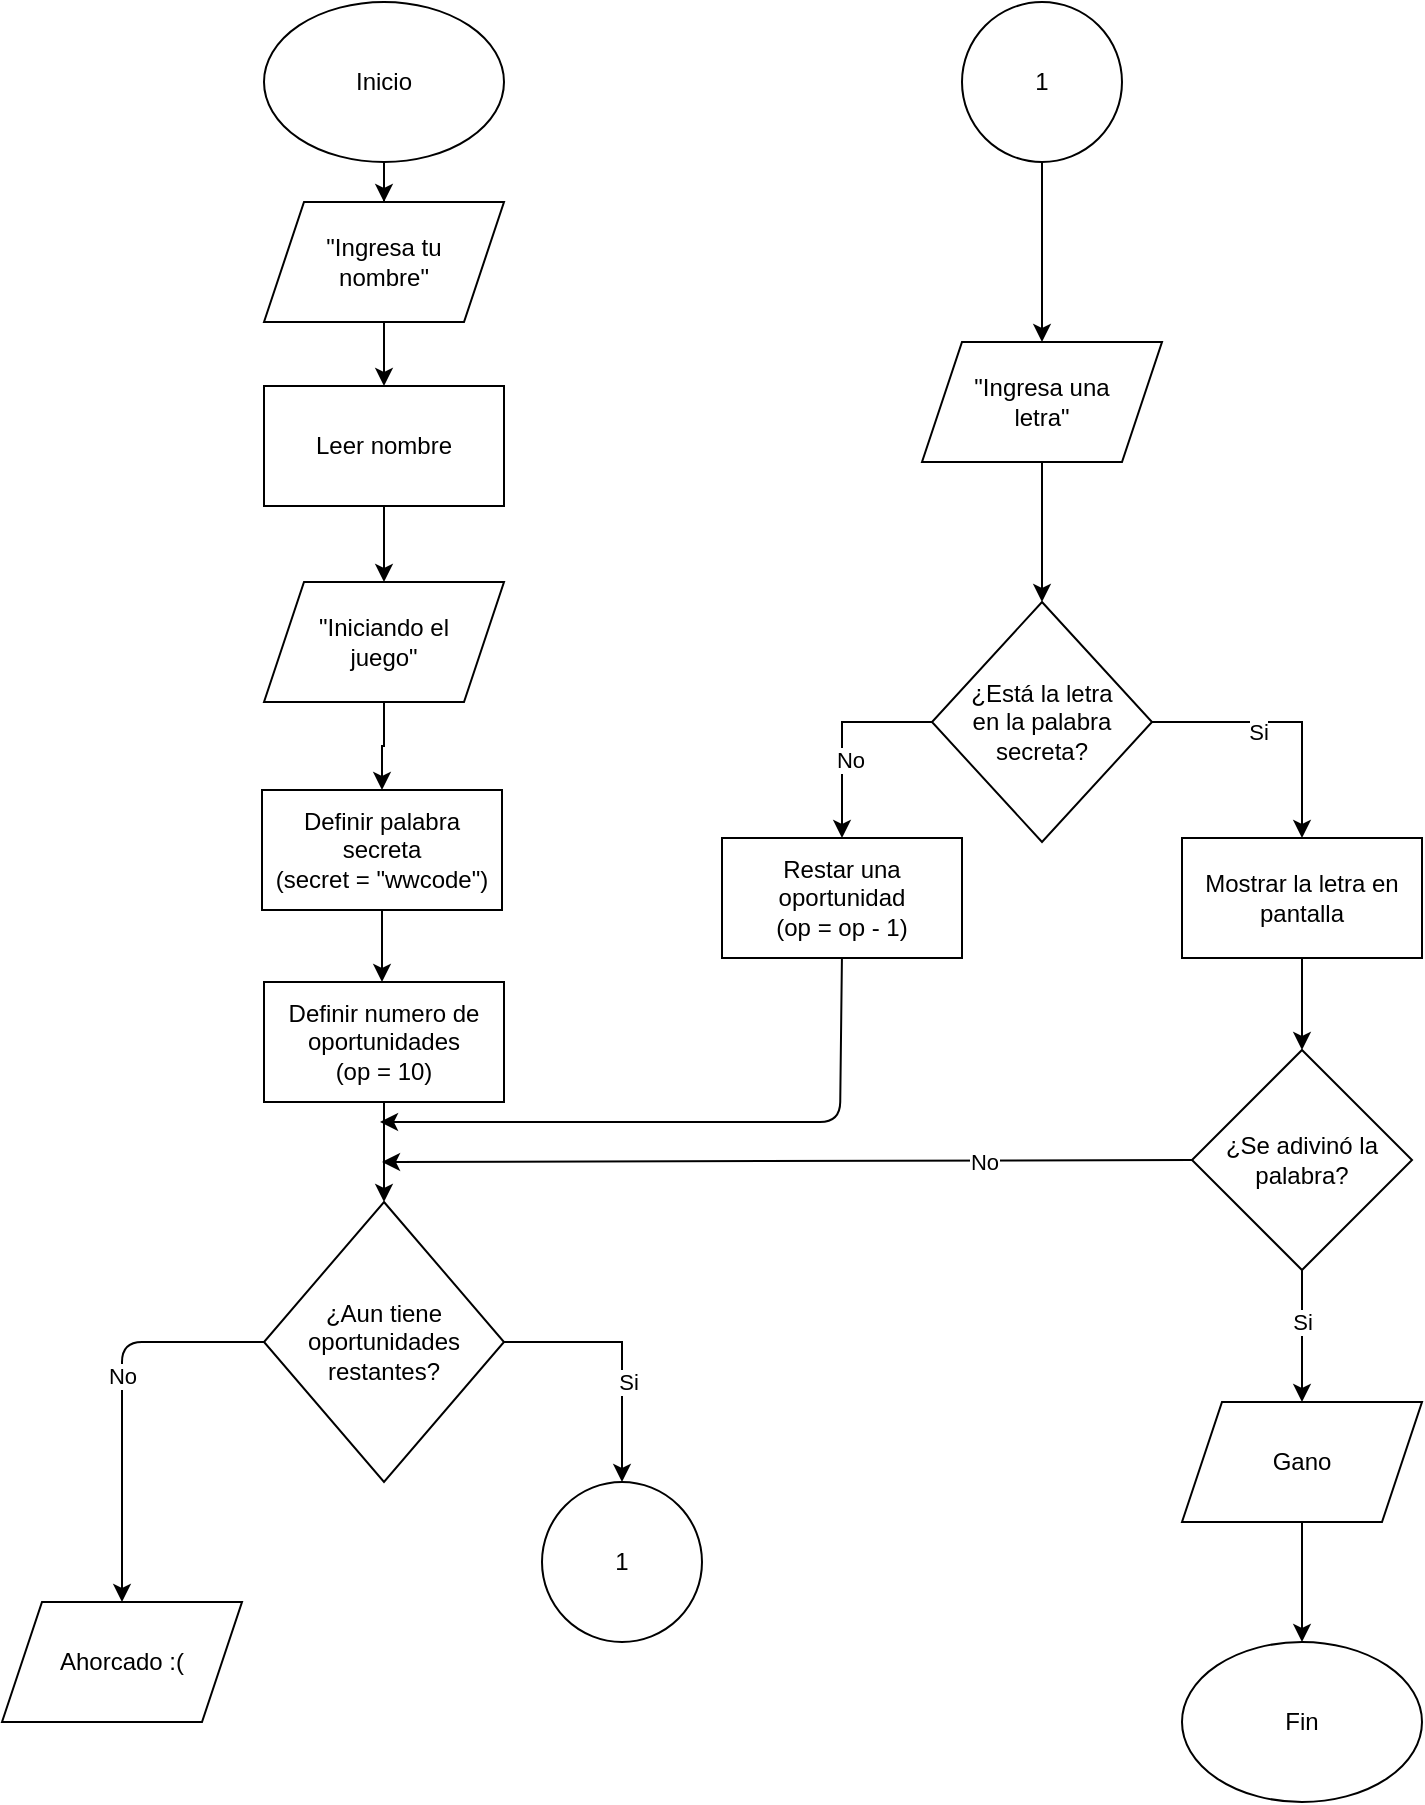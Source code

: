 <mxfile version="14.2.7"><diagram id="Q206mdyGt5ZOjVVHNA-5" name="Page-1"><mxGraphModel dx="308" dy="170" grid="1" gridSize="10" guides="1" tooltips="1" connect="1" arrows="1" fold="1" page="1" pageScale="1" pageWidth="850" pageHeight="1100" math="0" shadow="0"><root><mxCell id="0"/><mxCell id="1" parent="0"/><mxCell id="O5I0yZ3Eof3svIXg8osc-4" value="" style="edgeStyle=orthogonalEdgeStyle;rounded=0;orthogonalLoop=1;jettySize=auto;html=1;" edge="1" parent="1" source="O5I0yZ3Eof3svIXg8osc-1" target="O5I0yZ3Eof3svIXg8osc-3"><mxGeometry relative="1" as="geometry"/></mxCell><mxCell id="O5I0yZ3Eof3svIXg8osc-1" value="Inicio" style="ellipse;whiteSpace=wrap;html=1;" vertex="1" parent="1"><mxGeometry x="151" y="40" width="120" height="80" as="geometry"/></mxCell><mxCell id="O5I0yZ3Eof3svIXg8osc-7" value="" style="edgeStyle=orthogonalEdgeStyle;rounded=0;orthogonalLoop=1;jettySize=auto;html=1;entryX=0.5;entryY=0;entryDx=0;entryDy=0;" edge="1" parent="1" source="O5I0yZ3Eof3svIXg8osc-3" target="O5I0yZ3Eof3svIXg8osc-56"><mxGeometry relative="1" as="geometry"><mxPoint x="211" y="230" as="targetPoint"/></mxGeometry></mxCell><mxCell id="O5I0yZ3Eof3svIXg8osc-3" value="&lt;div&gt;&quot;Ingresa tu &lt;br&gt;&lt;/div&gt;&lt;div&gt;nombre&quot;&lt;/div&gt;" style="shape=parallelogram;perimeter=parallelogramPerimeter;whiteSpace=wrap;html=1;fixedSize=1;" vertex="1" parent="1"><mxGeometry x="151" y="140" width="120" height="60" as="geometry"/></mxCell><mxCell id="O5I0yZ3Eof3svIXg8osc-9" value="" style="edgeStyle=orthogonalEdgeStyle;rounded=0;orthogonalLoop=1;jettySize=auto;html=1;exitX=0.5;exitY=1;exitDx=0;exitDy=0;" edge="1" parent="1" source="O5I0yZ3Eof3svIXg8osc-56" target="O5I0yZ3Eof3svIXg8osc-8"><mxGeometry relative="1" as="geometry"><mxPoint x="211" y="290" as="sourcePoint"/></mxGeometry></mxCell><mxCell id="O5I0yZ3Eof3svIXg8osc-11" value="" style="edgeStyle=orthogonalEdgeStyle;rounded=0;orthogonalLoop=1;jettySize=auto;html=1;entryX=0.5;entryY=0;entryDx=0;entryDy=0;" edge="1" parent="1" source="O5I0yZ3Eof3svIXg8osc-8" target="O5I0yZ3Eof3svIXg8osc-57"><mxGeometry relative="1" as="geometry"><mxPoint x="211" y="430" as="targetPoint"/></mxGeometry></mxCell><mxCell id="O5I0yZ3Eof3svIXg8osc-8" value="&lt;div&gt;&quot;Iniciando el &lt;br&gt;&lt;/div&gt;&lt;div&gt;juego&quot;&lt;/div&gt;" style="shape=parallelogram;perimeter=parallelogramPerimeter;whiteSpace=wrap;html=1;fixedSize=1;" vertex="1" parent="1"><mxGeometry x="151" y="330" width="120" height="60" as="geometry"/></mxCell><mxCell id="O5I0yZ3Eof3svIXg8osc-17" value="" style="edgeStyle=orthogonalEdgeStyle;rounded=0;orthogonalLoop=1;jettySize=auto;html=1;entryX=0.5;entryY=0;entryDx=0;entryDy=0;" edge="1" parent="1" source="O5I0yZ3Eof3svIXg8osc-14" target="O5I0yZ3Eof3svIXg8osc-19"><mxGeometry relative="1" as="geometry"><mxPoint x="211" y="850" as="targetPoint"/></mxGeometry></mxCell><mxCell id="O5I0yZ3Eof3svIXg8osc-50" value="Si" style="edgeLabel;html=1;align=center;verticalAlign=middle;resizable=0;points=[];" vertex="1" connectable="0" parent="O5I0yZ3Eof3svIXg8osc-17"><mxGeometry x="0.225" y="3" relative="1" as="geometry"><mxPoint as="offset"/></mxGeometry></mxCell><mxCell id="O5I0yZ3Eof3svIXg8osc-14" value="¿Aun tiene oportunidades restantes?" style="rhombus;whiteSpace=wrap;html=1;" vertex="1" parent="1"><mxGeometry x="151" y="640" width="120" height="140" as="geometry"/></mxCell><mxCell id="O5I0yZ3Eof3svIXg8osc-19" value="1" style="ellipse;whiteSpace=wrap;html=1;aspect=fixed;" vertex="1" parent="1"><mxGeometry x="290" y="780" width="80" height="80" as="geometry"/></mxCell><mxCell id="O5I0yZ3Eof3svIXg8osc-27" value="" style="edgeStyle=orthogonalEdgeStyle;rounded=0;orthogonalLoop=1;jettySize=auto;html=1;" edge="1" parent="1" source="O5I0yZ3Eof3svIXg8osc-21" target="O5I0yZ3Eof3svIXg8osc-26"><mxGeometry relative="1" as="geometry"/></mxCell><mxCell id="O5I0yZ3Eof3svIXg8osc-21" value="1" style="ellipse;whiteSpace=wrap;html=1;aspect=fixed;" vertex="1" parent="1"><mxGeometry x="500" y="40" width="80" height="80" as="geometry"/></mxCell><mxCell id="O5I0yZ3Eof3svIXg8osc-22" value="Ahorcado :(" style="shape=parallelogram;perimeter=parallelogramPerimeter;whiteSpace=wrap;html=1;fixedSize=1;" vertex="1" parent="1"><mxGeometry x="20" y="840" width="120" height="60" as="geometry"/></mxCell><mxCell id="O5I0yZ3Eof3svIXg8osc-29" value="" style="edgeStyle=orthogonalEdgeStyle;rounded=0;orthogonalLoop=1;jettySize=auto;html=1;" edge="1" parent="1" source="O5I0yZ3Eof3svIXg8osc-26" target="O5I0yZ3Eof3svIXg8osc-28"><mxGeometry relative="1" as="geometry"/></mxCell><mxCell id="O5I0yZ3Eof3svIXg8osc-26" value="&lt;div&gt;&quot;Ingresa una &lt;br&gt;&lt;/div&gt;&lt;div&gt;letra&quot;&lt;br&gt;&lt;/div&gt;" style="shape=parallelogram;perimeter=parallelogramPerimeter;whiteSpace=wrap;html=1;fixedSize=1;" vertex="1" parent="1"><mxGeometry x="480" y="210" width="120" height="60" as="geometry"/></mxCell><mxCell id="O5I0yZ3Eof3svIXg8osc-34" style="edgeStyle=orthogonalEdgeStyle;rounded=0;orthogonalLoop=1;jettySize=auto;html=1;exitX=0;exitY=0.5;exitDx=0;exitDy=0;entryX=0.5;entryY=0;entryDx=0;entryDy=0;" edge="1" parent="1" source="O5I0yZ3Eof3svIXg8osc-28" target="O5I0yZ3Eof3svIXg8osc-63"><mxGeometry relative="1" as="geometry"><mxPoint x="445" y="470" as="targetPoint"/></mxGeometry></mxCell><mxCell id="O5I0yZ3Eof3svIXg8osc-35" value="No" style="edgeLabel;html=1;align=center;verticalAlign=middle;resizable=0;points=[];" vertex="1" connectable="0" parent="O5I0yZ3Eof3svIXg8osc-34"><mxGeometry x="0.237" y="4" relative="1" as="geometry"><mxPoint as="offset"/></mxGeometry></mxCell><mxCell id="O5I0yZ3Eof3svIXg8osc-37" style="edgeStyle=orthogonalEdgeStyle;rounded=0;orthogonalLoop=1;jettySize=auto;html=1;exitX=1;exitY=0.5;exitDx=0;exitDy=0;entryX=0.5;entryY=0;entryDx=0;entryDy=0;" edge="1" parent="1" source="O5I0yZ3Eof3svIXg8osc-28" target="O5I0yZ3Eof3svIXg8osc-64"><mxGeometry relative="1" as="geometry"><mxPoint x="670" y="460" as="targetPoint"/></mxGeometry></mxCell><mxCell id="O5I0yZ3Eof3svIXg8osc-38" value="Si" style="edgeLabel;html=1;align=center;verticalAlign=middle;resizable=0;points=[];" vertex="1" connectable="0" parent="O5I0yZ3Eof3svIXg8osc-37"><mxGeometry x="-0.214" y="-5" relative="1" as="geometry"><mxPoint as="offset"/></mxGeometry></mxCell><mxCell id="O5I0yZ3Eof3svIXg8osc-28" value="&lt;div&gt;¿Está la letra &lt;br&gt;&lt;/div&gt;&lt;div&gt;en la palabra secreta?&lt;/div&gt;" style="rhombus;whiteSpace=wrap;html=1;" vertex="1" parent="1"><mxGeometry x="485" y="340" width="110" height="120" as="geometry"/></mxCell><mxCell id="O5I0yZ3Eof3svIXg8osc-33" value="" style="endArrow=classic;html=1;exitX=0.5;exitY=0.953;exitDx=0;exitDy=0;exitPerimeter=0;" edge="1" parent="1" source="O5I0yZ3Eof3svIXg8osc-63"><mxGeometry width="50" height="50" relative="1" as="geometry"><mxPoint x="445" y="518" as="sourcePoint"/><mxPoint x="209" y="600" as="targetPoint"/><Array as="points"><mxPoint x="439" y="600"/></Array></mxGeometry></mxCell><mxCell id="O5I0yZ3Eof3svIXg8osc-41" style="edgeStyle=orthogonalEdgeStyle;rounded=0;orthogonalLoop=1;jettySize=auto;html=1;exitX=0.5;exitY=1;exitDx=0;exitDy=0;entryX=0.5;entryY=0;entryDx=0;entryDy=0;" edge="1" parent="1" source="O5I0yZ3Eof3svIXg8osc-64" target="O5I0yZ3Eof3svIXg8osc-39"><mxGeometry relative="1" as="geometry"><mxPoint x="670" y="520" as="sourcePoint"/></mxGeometry></mxCell><mxCell id="O5I0yZ3Eof3svIXg8osc-45" style="edgeStyle=orthogonalEdgeStyle;rounded=0;orthogonalLoop=1;jettySize=auto;html=1;exitX=0.5;exitY=1;exitDx=0;exitDy=0;" edge="1" parent="1" source="O5I0yZ3Eof3svIXg8osc-39" target="O5I0yZ3Eof3svIXg8osc-44"><mxGeometry relative="1" as="geometry"/></mxCell><mxCell id="O5I0yZ3Eof3svIXg8osc-55" value="Si" style="edgeLabel;html=1;align=center;verticalAlign=middle;resizable=0;points=[];" vertex="1" connectable="0" parent="O5I0yZ3Eof3svIXg8osc-45"><mxGeometry x="-0.217" relative="1" as="geometry"><mxPoint as="offset"/></mxGeometry></mxCell><mxCell id="O5I0yZ3Eof3svIXg8osc-39" value="¿Se adivinó la palabra?" style="rhombus;whiteSpace=wrap;html=1;" vertex="1" parent="1"><mxGeometry x="615" y="564" width="110" height="110" as="geometry"/></mxCell><mxCell id="O5I0yZ3Eof3svIXg8osc-54" value="" style="edgeStyle=orthogonalEdgeStyle;rounded=0;orthogonalLoop=1;jettySize=auto;html=1;" edge="1" parent="1" source="O5I0yZ3Eof3svIXg8osc-44" target="O5I0yZ3Eof3svIXg8osc-46"><mxGeometry relative="1" as="geometry"/></mxCell><mxCell id="O5I0yZ3Eof3svIXg8osc-44" value="Gano" style="shape=parallelogram;perimeter=parallelogramPerimeter;whiteSpace=wrap;html=1;fixedSize=1;" vertex="1" parent="1"><mxGeometry x="610" y="740" width="120" height="60" as="geometry"/></mxCell><mxCell id="O5I0yZ3Eof3svIXg8osc-46" value="Fin" style="ellipse;whiteSpace=wrap;html=1;" vertex="1" parent="1"><mxGeometry x="610" y="860" width="120" height="80" as="geometry"/></mxCell><mxCell id="O5I0yZ3Eof3svIXg8osc-48" value="" style="endArrow=classic;html=1;exitX=0;exitY=0.5;exitDx=0;exitDy=0;" edge="1" parent="1" source="O5I0yZ3Eof3svIXg8osc-39"><mxGeometry width="50" height="50" relative="1" as="geometry"><mxPoint x="400" y="640" as="sourcePoint"/><mxPoint x="210" y="620" as="targetPoint"/></mxGeometry></mxCell><mxCell id="O5I0yZ3Eof3svIXg8osc-49" value="No" style="edgeLabel;html=1;align=center;verticalAlign=middle;resizable=0;points=[];" vertex="1" connectable="0" parent="O5I0yZ3Eof3svIXg8osc-48"><mxGeometry x="-0.486" relative="1" as="geometry"><mxPoint as="offset"/></mxGeometry></mxCell><mxCell id="O5I0yZ3Eof3svIXg8osc-51" value="" style="endArrow=classic;html=1;exitX=0;exitY=0.5;exitDx=0;exitDy=0;entryX=0.5;entryY=0;entryDx=0;entryDy=0;" edge="1" parent="1" source="O5I0yZ3Eof3svIXg8osc-14" target="O5I0yZ3Eof3svIXg8osc-22"><mxGeometry width="50" height="50" relative="1" as="geometry"><mxPoint x="420" y="830" as="sourcePoint"/><mxPoint x="470" y="780" as="targetPoint"/><Array as="points"><mxPoint x="80" y="710"/></Array></mxGeometry></mxCell><mxCell id="O5I0yZ3Eof3svIXg8osc-53" value="No" style="edgeLabel;html=1;align=center;verticalAlign=middle;resizable=0;points=[];" vertex="1" connectable="0" parent="O5I0yZ3Eof3svIXg8osc-51"><mxGeometry x="-0.13" relative="1" as="geometry"><mxPoint as="offset"/></mxGeometry></mxCell><mxCell id="O5I0yZ3Eof3svIXg8osc-56" value="Leer nombre" style="rounded=0;whiteSpace=wrap;html=1;" vertex="1" parent="1"><mxGeometry x="151" y="232" width="120" height="60" as="geometry"/></mxCell><mxCell id="O5I0yZ3Eof3svIXg8osc-58" value="" style="edgeStyle=orthogonalEdgeStyle;rounded=0;orthogonalLoop=1;jettySize=auto;html=1;entryX=0.5;entryY=0;entryDx=0;entryDy=0;" edge="1" parent="1"><mxGeometry relative="1" as="geometry"><mxPoint x="209" y="494.0" as="sourcePoint"/><mxPoint x="210" y="530" as="targetPoint"/></mxGeometry></mxCell><mxCell id="O5I0yZ3Eof3svIXg8osc-57" value="&lt;div&gt;Definir palabra secreta&lt;/div&gt;&lt;div&gt;(secret = &quot;wwcode&quot;)&lt;br&gt;&lt;/div&gt;" style="rounded=0;whiteSpace=wrap;html=1;" vertex="1" parent="1"><mxGeometry x="150" y="434" width="120" height="60" as="geometry"/></mxCell><mxCell id="O5I0yZ3Eof3svIXg8osc-62" value="" style="edgeStyle=orthogonalEdgeStyle;rounded=0;orthogonalLoop=1;jettySize=auto;html=1;" edge="1" parent="1" source="O5I0yZ3Eof3svIXg8osc-61" target="O5I0yZ3Eof3svIXg8osc-14"><mxGeometry relative="1" as="geometry"/></mxCell><mxCell id="O5I0yZ3Eof3svIXg8osc-61" value="&lt;div&gt;Definir numero de oportunidades&lt;/div&gt;&lt;div&gt;(op = 10)&lt;br&gt;&lt;/div&gt;" style="rounded=0;whiteSpace=wrap;html=1;" vertex="1" parent="1"><mxGeometry x="151" y="530" width="120" height="60" as="geometry"/></mxCell><mxCell id="O5I0yZ3Eof3svIXg8osc-63" value="&lt;div&gt;Restar una oportunidad&lt;/div&gt;&lt;div&gt;(op = op - 1)&lt;br&gt;&lt;/div&gt;" style="rounded=0;whiteSpace=wrap;html=1;" vertex="1" parent="1"><mxGeometry x="380" y="458" width="120" height="60" as="geometry"/></mxCell><mxCell id="O5I0yZ3Eof3svIXg8osc-64" value="Mostrar la letra en pantalla" style="rounded=0;whiteSpace=wrap;html=1;" vertex="1" parent="1"><mxGeometry x="610" y="458" width="120" height="60" as="geometry"/></mxCell></root></mxGraphModel></diagram></mxfile>